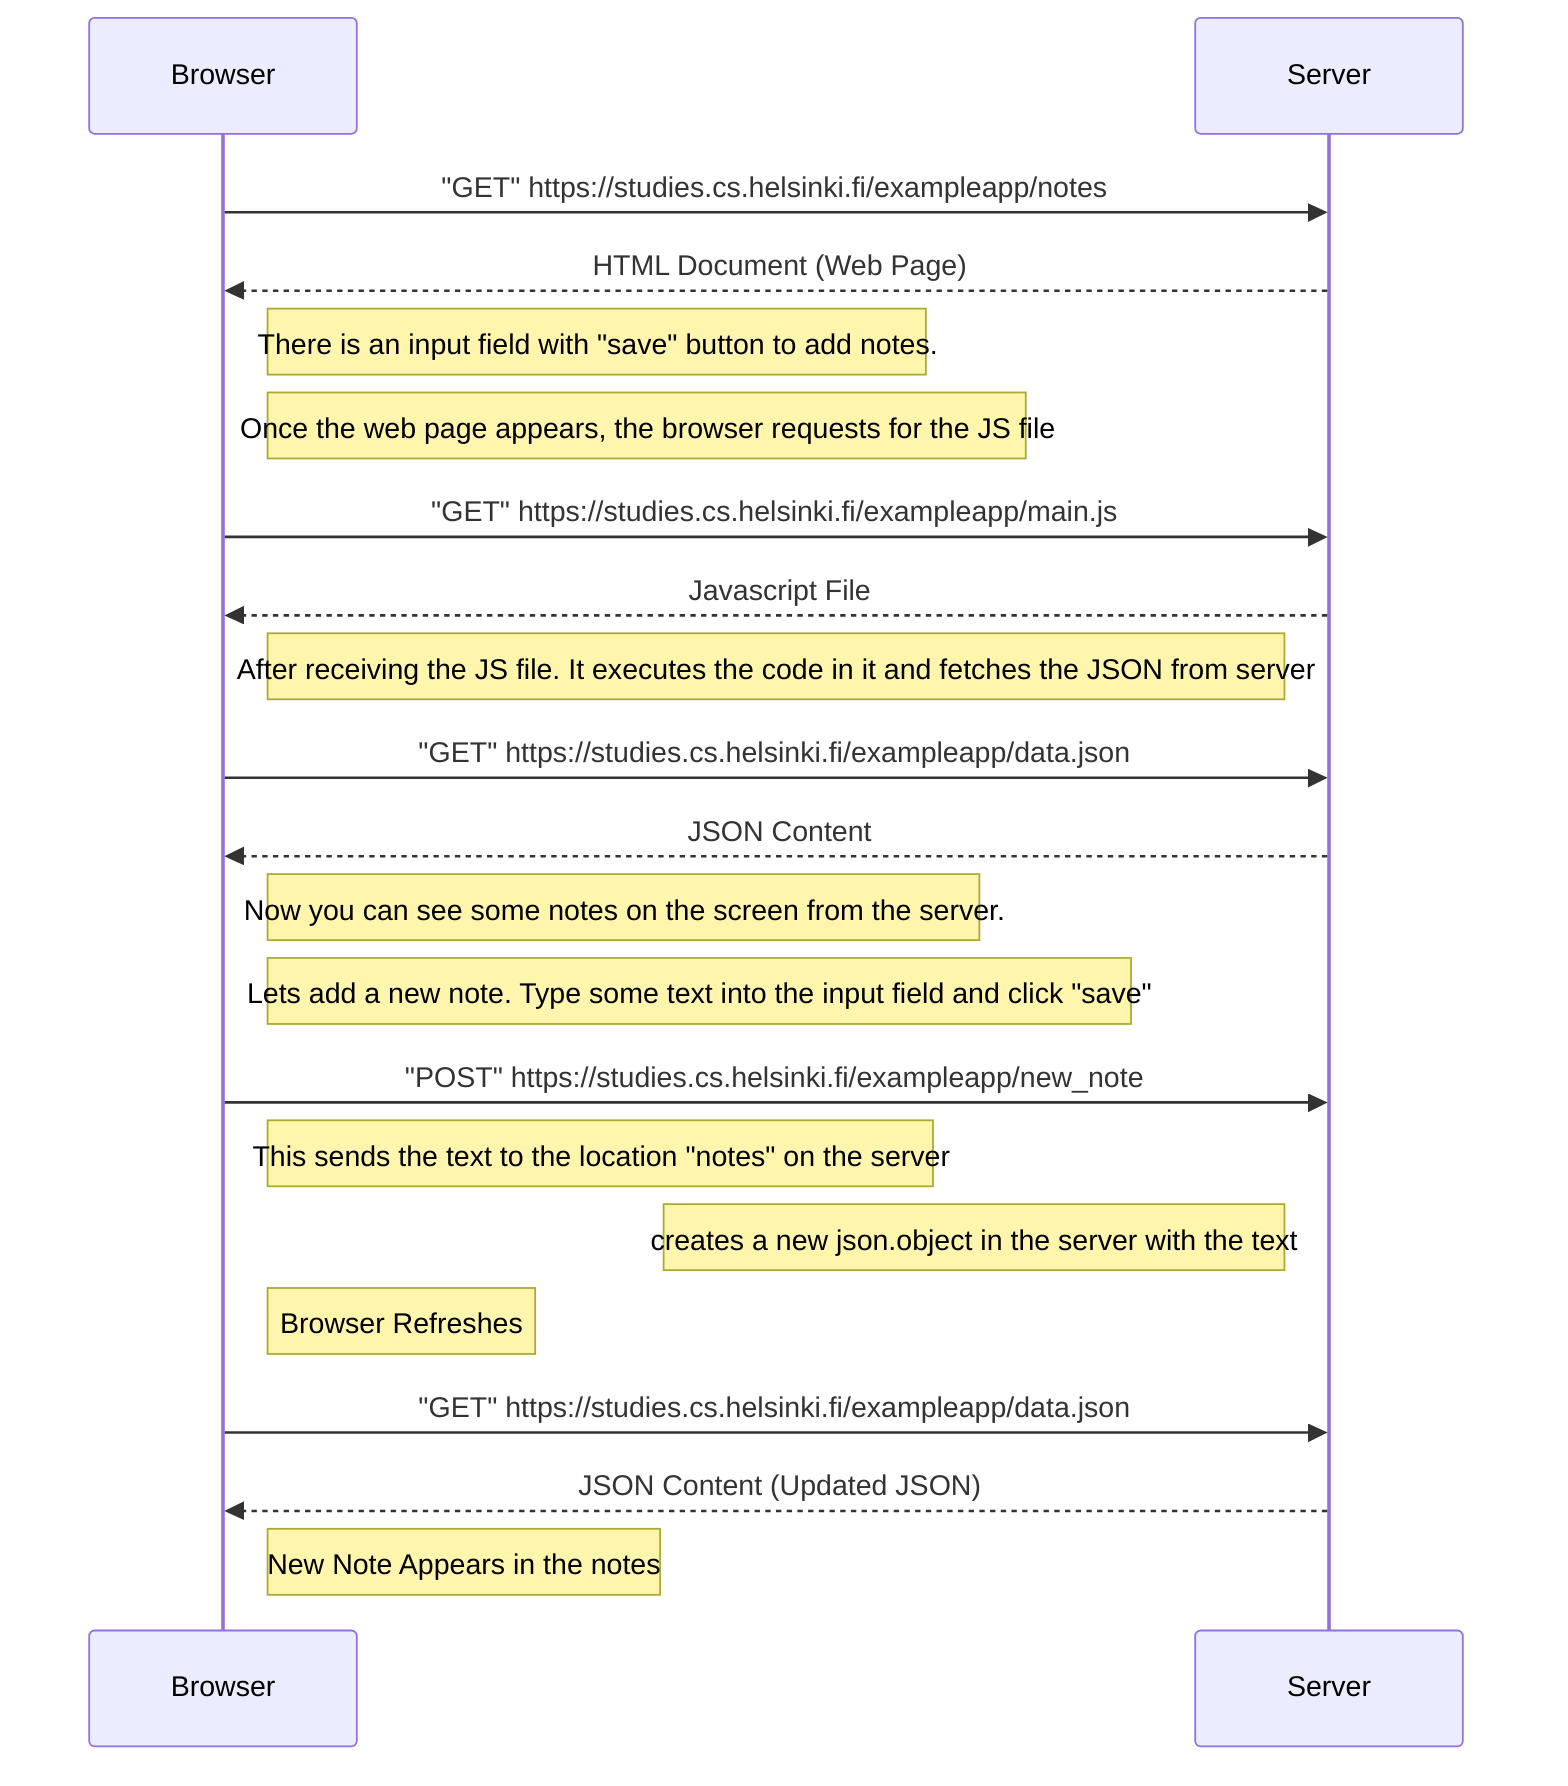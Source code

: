 sequenceDiagram
  participant Browser as Browser
  participant Server as Server

  Browser ->> Server: "GET" https://studies.cs.helsinki.fi/exampleapp/notes
  Server -->> Browser: HTML Document (Web Page)
  Note right of Browser: There is an input field with "save" button to add notes.
  Note right of Browser: Once the web page appears, the browser requests for the JS file
  Browser ->> Server: "GET" https://studies.cs.helsinki.fi/exampleapp/main.js
  Server -->> Browser: Javascript File
  Note right of Browser: After receiving the JS file. It executes the code in it and fetches the JSON from server
  Browser ->> Server: "GET" https://studies.cs.helsinki.fi/exampleapp/data.json
  Server -->> Browser: JSON Content
  Note right of Browser: Now you can see some notes on the screen from the server.
  Note right of Browser: Lets add a new note. Type some text into the input field and click "save"
  Browser ->> Server: "POST" https://studies.cs.helsinki.fi/exampleapp/new_note
  Note right of Browser: This sends the text to the location "notes" on the server
  Note left of Server: creates a new json.object in the server with the text
  Note right of Browser: Browser Refreshes
  Browser ->> Server: "GET" https://studies.cs.helsinki.fi/exampleapp/data.json
  Server -->> Browser: JSON Content (Updated JSON)
  Note right of Browser: New Note Appears in the notes